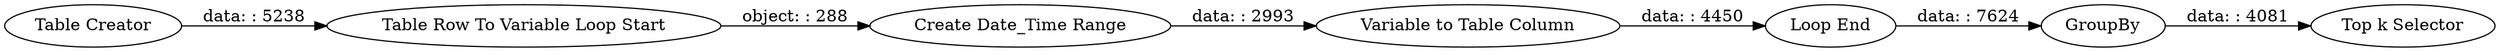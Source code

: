 digraph {
	"-1871434207904140408_9" [label="Top k Selector"]
	"-1871434207904140408_3" [label="Create Date_Time Range"]
	"-1871434207904140408_1" [label="Table Creator"]
	"-1871434207904140408_5" [label="Table Row To Variable Loop Start"]
	"-1871434207904140408_6" [label="Variable to Table Column"]
	"-1871434207904140408_8" [label=GroupBy]
	"-1871434207904140408_7" [label="Loop End"]
	"-1871434207904140408_6" -> "-1871434207904140408_7" [label="data: : 4450"]
	"-1871434207904140408_3" -> "-1871434207904140408_6" [label="data: : 2993"]
	"-1871434207904140408_7" -> "-1871434207904140408_8" [label="data: : 7624"]
	"-1871434207904140408_5" -> "-1871434207904140408_3" [label="object: : 288"]
	"-1871434207904140408_1" -> "-1871434207904140408_5" [label="data: : 5238"]
	"-1871434207904140408_8" -> "-1871434207904140408_9" [label="data: : 4081"]
	rankdir=LR
}
